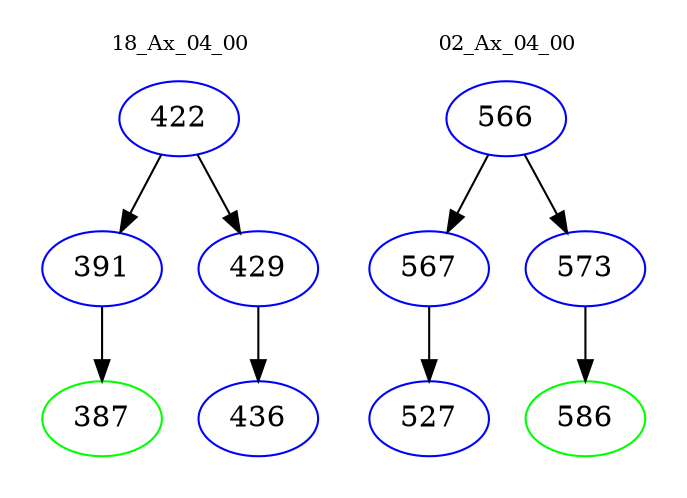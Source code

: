 digraph{
subgraph cluster_0 {
color = white
label = "18_Ax_04_00";
fontsize=10;
T0_422 [label="422", color="blue"]
T0_422 -> T0_391 [color="black"]
T0_391 [label="391", color="blue"]
T0_391 -> T0_387 [color="black"]
T0_387 [label="387", color="green"]
T0_422 -> T0_429 [color="black"]
T0_429 [label="429", color="blue"]
T0_429 -> T0_436 [color="black"]
T0_436 [label="436", color="blue"]
}
subgraph cluster_1 {
color = white
label = "02_Ax_04_00";
fontsize=10;
T1_566 [label="566", color="blue"]
T1_566 -> T1_567 [color="black"]
T1_567 [label="567", color="blue"]
T1_567 -> T1_527 [color="black"]
T1_527 [label="527", color="blue"]
T1_566 -> T1_573 [color="black"]
T1_573 [label="573", color="blue"]
T1_573 -> T1_586 [color="black"]
T1_586 [label="586", color="green"]
}
}
